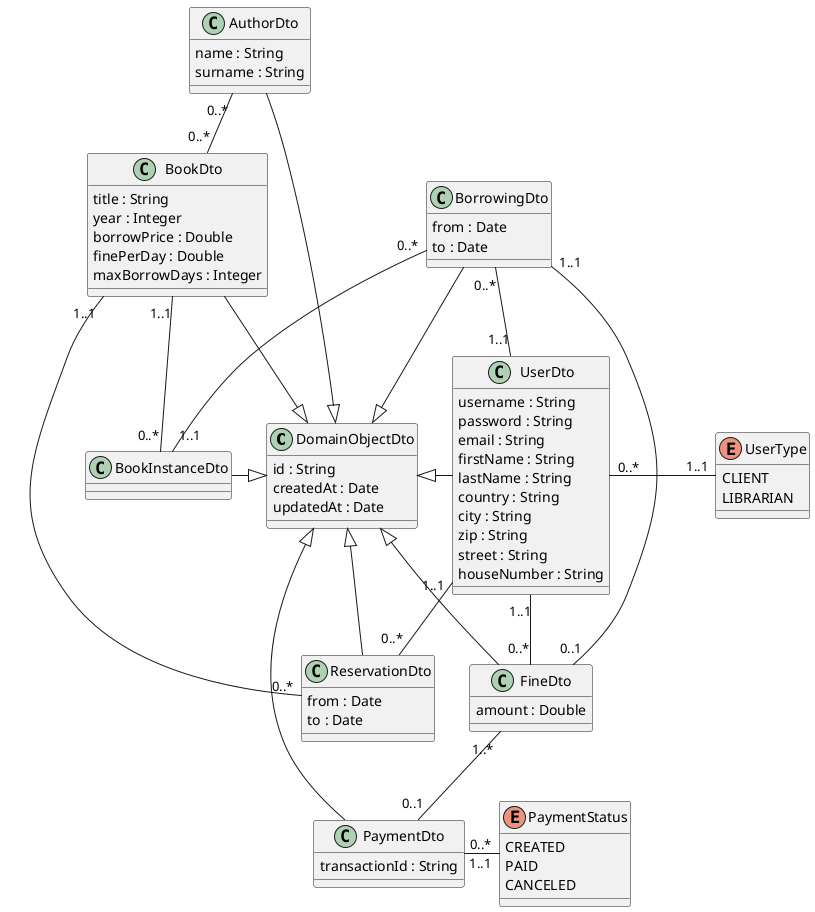 @startuml

class DomainObjectDto {
    id : String
    createdAt : Date
    updatedAt : Date
}


class BookDto {
    title : String
    year : Integer
    borrowPrice : Double
    finePerDay : Double
    maxBorrowDays : Integer
}
BookDto -r-|> DomainObjectDto

class AuthorDto {
    name : String
    surname : String
}
AuthorDto -r-|> DomainObjectDto

BookDto "0..*" -u- "0..*" AuthorDto

class BookInstanceDto {
}
BookInstanceDto -r-|> DomainObjectDto

BookDto "1..1" -d- "0..*" BookInstanceDto

class BorrowingDto {
    from : Date
    to : Date
}
BorrowingDto -r-|> DomainObjectDto

BorrowingDto "0..*" -d- "1..1" BookInstanceDto
BorrowingDto "0..*" -- "1..1" UserDto
BorrowingDto "1..1" -- "0..1" FineDto

'BorrowingDto -[hidden]-> ReservationDto

class ReservationDto {
    from : Date
    to : Date
}
ReservationDto -r-|> DomainObjectDto

ReservationDto "0..*" -u- "1..1" BookDto
ReservationDto "0..*" -u- "1..1" UserDto

class UserDto {
    username : String
    password : String
    email : String
    firstName : String
    lastName : String
    country : String
    city : String
    zip : String
    street : String
    houseNumber : String
}
UserDto -l-|> DomainObjectDto

UserDto "0..*" -r- "1..1" UserType

enum UserType {
    CLIENT
    LIBRARIAN
}

class FineDto {
    amount : Double

}
FineDto -l-|> DomainObjectDto

FineDto "0..*" -u- "1..1" UserDto
FineDto "1..*" -d- "0..1" PaymentDto

class PaymentDto {
    transactionId : String
}
PaymentDto -l-|> DomainObjectDto

PaymentDto "0..*" -r- "1..1" PaymentStatus

enum PaymentStatus {
    CREATED
    PAID
    CANCELED
}

@enduml
